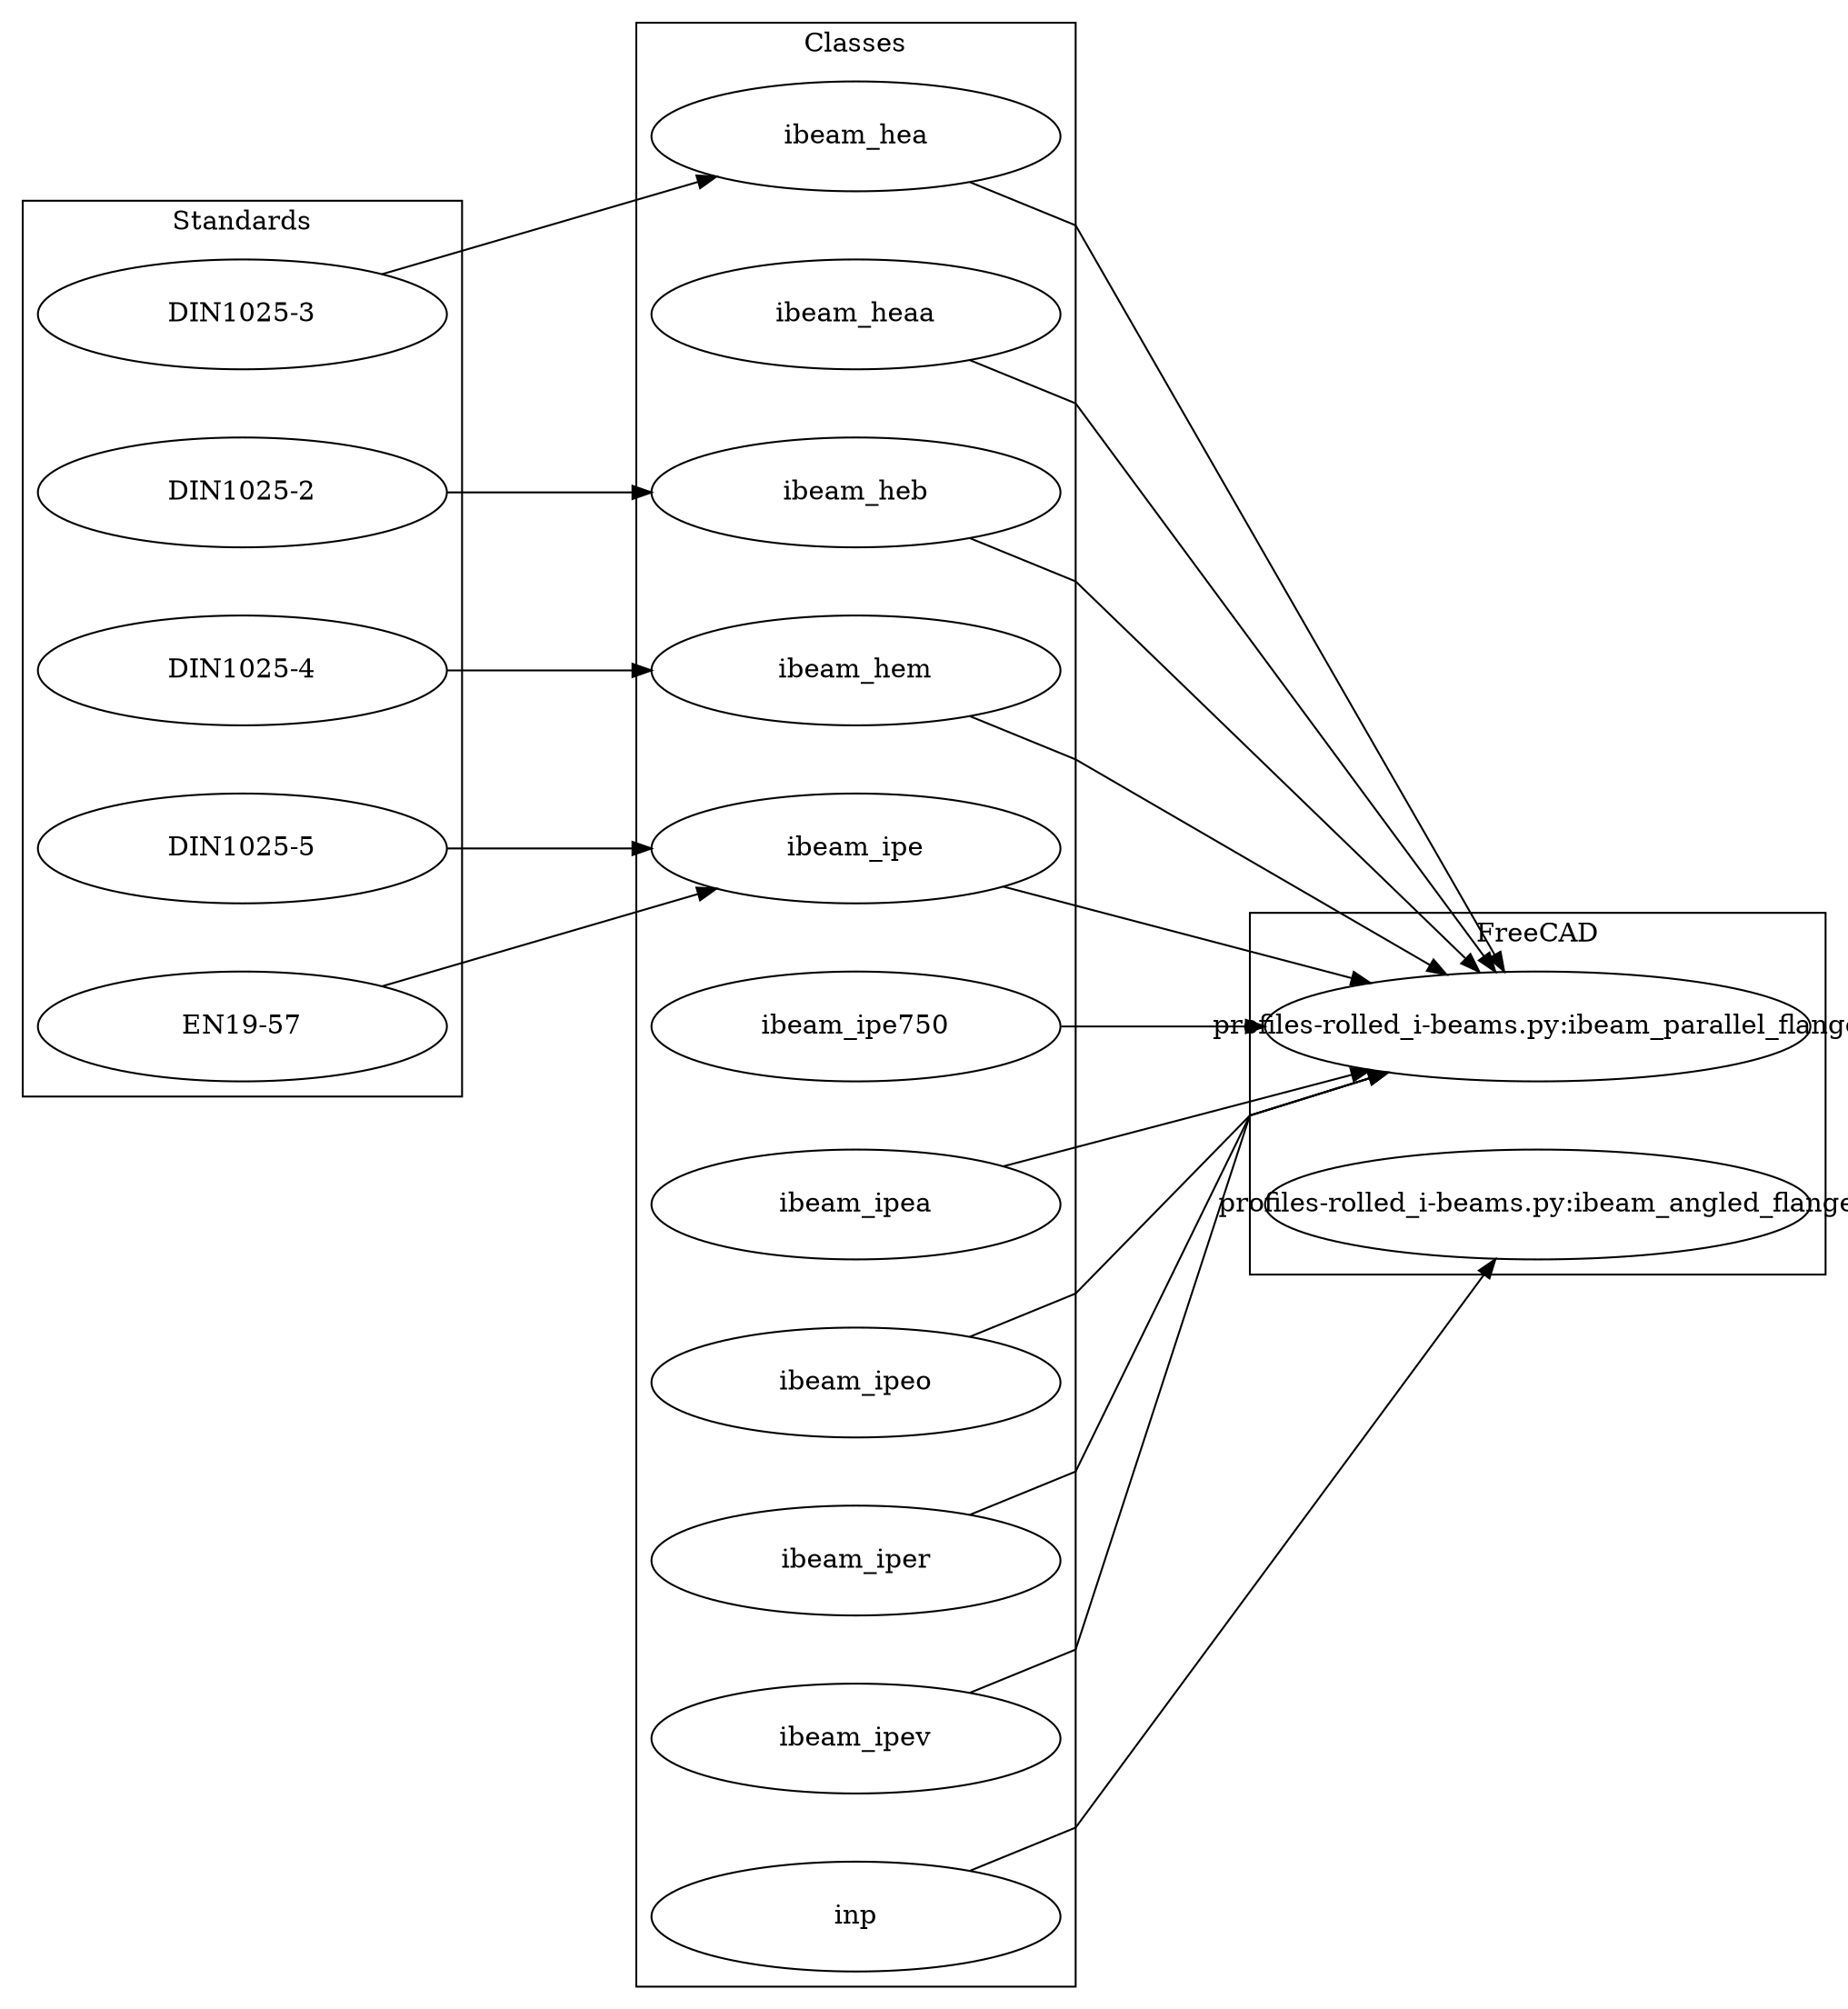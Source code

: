 digraph G {
rankdir=LR; nodesep=0.5; ranksep=1.5;splines=polyline;
subgraph cluster_cl {
label="Classes";
"ibeam_hea" [width=3, height=0.8, fixedsize=true];
"ibeam_heaa" [width=3, height=0.8, fixedsize=true];
"ibeam_heb" [width=3, height=0.8, fixedsize=true];
"ibeam_hem" [width=3, height=0.8, fixedsize=true];
"ibeam_ipe" [width=3, height=0.8, fixedsize=true];
"ibeam_ipe750" [width=3, height=0.8, fixedsize=true];
"ibeam_ipea" [width=3, height=0.8, fixedsize=true];
"ibeam_ipeo" [width=3, height=0.8, fixedsize=true];
"ibeam_iper" [width=3, height=0.8, fixedsize=true];
"ibeam_ipev" [width=3, height=0.8, fixedsize=true];
"inp" [width=3, height=0.8, fixedsize=true];
}
subgraph cluster_std {
label="Standards";
"DIN1025-3" [width=3, height=0.8, fixedsize=true];
"DIN1025-2" [width=3, height=0.8, fixedsize=true];
"DIN1025-4" [width=3, height=0.8, fixedsize=true];
"DIN1025-5" [width=3, height=0.8, fixedsize=true];
"EN19-57" [width=3, height=0.8, fixedsize=true];
}
subgraph cluster_fcd {
label="FreeCAD";
"profiles-rolled_i-beams.py:ibeam_parallel_flange" [width=4, height=0.8, fixedsize=true];
"profiles-rolled_i-beams.py:ibeam_parallel_flange" [width=4, height=0.8, fixedsize=true];
"profiles-rolled_i-beams.py:ibeam_parallel_flange" [width=4, height=0.8, fixedsize=true];
"profiles-rolled_i-beams.py:ibeam_parallel_flange" [width=4, height=0.8, fixedsize=true];
"profiles-rolled_i-beams.py:ibeam_parallel_flange" [width=4, height=0.8, fixedsize=true];
"profiles-rolled_i-beams.py:ibeam_parallel_flange" [width=4, height=0.8, fixedsize=true];
"profiles-rolled_i-beams.py:ibeam_parallel_flange" [width=4, height=0.8, fixedsize=true];
"profiles-rolled_i-beams.py:ibeam_parallel_flange" [width=4, height=0.8, fixedsize=true];
"profiles-rolled_i-beams.py:ibeam_parallel_flange" [width=4, height=0.8, fixedsize=true];
"profiles-rolled_i-beams.py:ibeam_parallel_flange" [width=4, height=0.8, fixedsize=true];
"profiles-rolled_i-beams.py:ibeam_angled_flange" [width=4, height=0.8, fixedsize=true];
}
subgraph cluster_ocd {
label="OpenSCAD";
}
"ibeam_hea" -> "profiles-rolled_i-beams.py:ibeam_parallel_flange";
"DIN1025-3" -> "ibeam_hea";
"ibeam_heaa" -> "profiles-rolled_i-beams.py:ibeam_parallel_flange";
"ibeam_heb" -> "profiles-rolled_i-beams.py:ibeam_parallel_flange";
"DIN1025-2" -> "ibeam_heb";
"ibeam_hem" -> "profiles-rolled_i-beams.py:ibeam_parallel_flange";
"DIN1025-4" -> "ibeam_hem";
"ibeam_ipe" -> "profiles-rolled_i-beams.py:ibeam_parallel_flange";
"DIN1025-5" -> "ibeam_ipe";
"EN19-57" -> "ibeam_ipe";
"ibeam_ipe750" -> "profiles-rolled_i-beams.py:ibeam_parallel_flange";
"ibeam_ipea" -> "profiles-rolled_i-beams.py:ibeam_parallel_flange";
"ibeam_ipeo" -> "profiles-rolled_i-beams.py:ibeam_parallel_flange";
"ibeam_iper" -> "profiles-rolled_i-beams.py:ibeam_parallel_flange";
"ibeam_ipev" -> "profiles-rolled_i-beams.py:ibeam_parallel_flange";
"inp" -> "profiles-rolled_i-beams.py:ibeam_angled_flange";
}